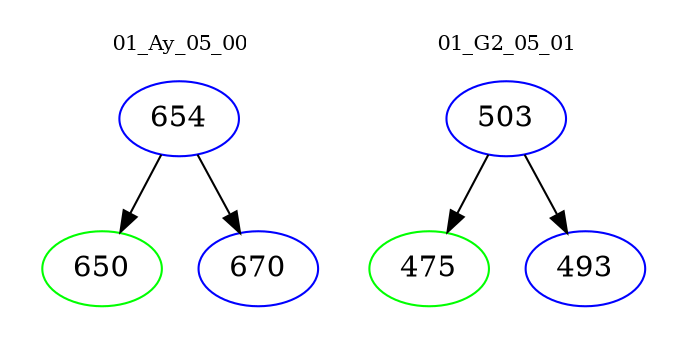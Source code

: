digraph{
subgraph cluster_0 {
color = white
label = "01_Ay_05_00";
fontsize=10;
T0_654 [label="654", color="blue"]
T0_654 -> T0_650 [color="black"]
T0_650 [label="650", color="green"]
T0_654 -> T0_670 [color="black"]
T0_670 [label="670", color="blue"]
}
subgraph cluster_1 {
color = white
label = "01_G2_05_01";
fontsize=10;
T1_503 [label="503", color="blue"]
T1_503 -> T1_475 [color="black"]
T1_475 [label="475", color="green"]
T1_503 -> T1_493 [color="black"]
T1_493 [label="493", color="blue"]
}
}
